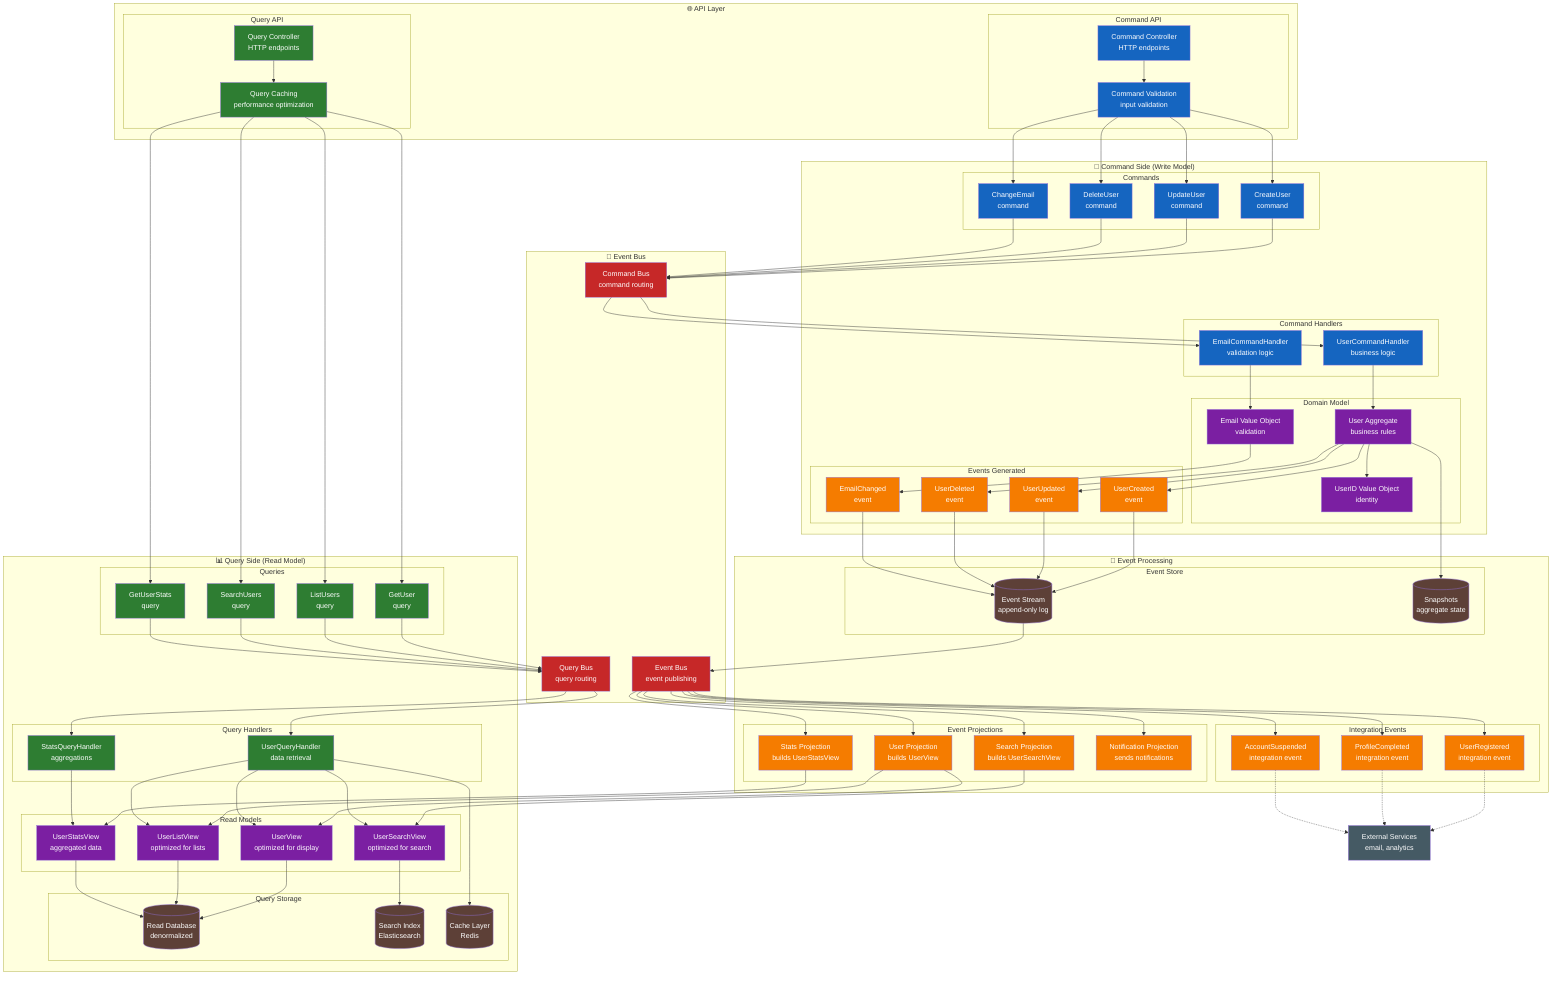 graph TB
    subgraph "📝 Command Side (Write Model)"
        subgraph "Commands"
            CREATE_USER[CreateUser<br/>command]
            UPDATE_USER[UpdateUser<br/>command] 
            DELETE_USER[DeleteUser<br/>command]
            CHANGE_EMAIL[ChangeEmail<br/>command]
        end
        
        subgraph "Command Handlers"
            USER_CMD_HANDLER[UserCommandHandler<br/>business logic]
            EMAIL_CMD_HANDLER[EmailCommandHandler<br/>validation logic]
        end
        
        subgraph "Domain Model"
            USER_AGGREGATE[User Aggregate<br/>business rules]
            EMAIL_VALUE[Email Value Object<br/>validation]
            USER_ID_VALUE[UserID Value Object<br/>identity]
        end
        
        subgraph "Events Generated"
            USER_CREATED[UserCreated<br/>event]
            USER_UPDATED[UserUpdated<br/>event]
            USER_DELETED[UserDeleted<br/>event] 
            EMAIL_CHANGED[EmailChanged<br/>event]
        end
    end
    
    subgraph "📊 Query Side (Read Model)"
        subgraph "Queries"
            GET_USER[GetUser<br/>query]
            LIST_USERS[ListUsers<br/>query]
            SEARCH_USERS[SearchUsers<br/>query]
            USER_STATS[GetUserStats<br/>query]
        end
        
        subgraph "Query Handlers"
            USER_QUERY_HANDLER[UserQueryHandler<br/>data retrieval]
            STATS_QUERY_HANDLER[StatsQueryHandler<br/>aggregations]
        end
        
        subgraph "Read Models"
            USER_VIEW[UserView<br/>optimized for display]
            USER_LIST_VIEW[UserListView<br/>optimized for lists]
            USER_SEARCH_VIEW[UserSearchView<br/>optimized for search]
            USER_STATS_VIEW[UserStatsView<br/>aggregated data]
        end
        
        subgraph "Query Storage"
            READ_DB[(Read Database<br/>denormalized)]
            SEARCH_INDEX[(Search Index<br/>Elasticsearch)]
            CACHE[(Cache Layer<br/>Redis)]
        end
    end
    
    subgraph "🔄 Event Processing"
        subgraph "Event Store"
            EVENT_STREAM[(Event Stream<br/>append-only log)]
            EVENT_SNAPSHOTS[(Snapshots<br/>aggregate state)]
        end
        
        subgraph "Event Projections"
            USER_PROJECTION[User Projection<br/>builds UserView]
            STATS_PROJECTION[Stats Projection<br/>builds UserStatsView]
            SEARCH_PROJECTION[Search Projection<br/>builds UserSearchView]
            NOTIFICATION_PROJECTION[Notification Projection<br/>sends notifications]
        end
        
        subgraph "Integration Events"
            USER_REGISTERED[UserRegistered<br/>integration event]
            PROFILE_COMPLETED[ProfileCompleted<br/>integration event]
            ACCOUNT_SUSPENDED[AccountSuspended<br/>integration event]
        end
    end
    
    subgraph "🌐 API Layer"
        subgraph "Command API"
            CMD_CONTROLLER[Command Controller<br/>HTTP endpoints]
            CMD_VALIDATION[Command Validation<br/>input validation]
        end
        
        subgraph "Query API"  
            QUERY_CONTROLLER[Query Controller<br/>HTTP endpoints]
            QUERY_CACHE[Query Caching<br/>performance optimization]
        end
    end
    
    subgraph "📡 Event Bus"
        COMMAND_BUS[Command Bus<br/>command routing]
        EVENT_BUS[Event Bus<br/>event publishing]
        QUERY_BUS[Query Bus<br/>query routing]
    end
    
    %% Command flow
    CMD_CONTROLLER --> CMD_VALIDATION
    CMD_VALIDATION --> CREATE_USER
    CMD_VALIDATION --> UPDATE_USER  
    CMD_VALIDATION --> DELETE_USER
    CMD_VALIDATION --> CHANGE_EMAIL
    
    CREATE_USER --> COMMAND_BUS
    UPDATE_USER --> COMMAND_BUS
    DELETE_USER --> COMMAND_BUS
    CHANGE_EMAIL --> COMMAND_BUS
    
    COMMAND_BUS --> USER_CMD_HANDLER
    COMMAND_BUS --> EMAIL_CMD_HANDLER
    
    USER_CMD_HANDLER --> USER_AGGREGATE
    EMAIL_CMD_HANDLER --> EMAIL_VALUE
    USER_AGGREGATE --> USER_ID_VALUE
    
    USER_AGGREGATE --> USER_CREATED
    USER_AGGREGATE --> USER_UPDATED
    USER_AGGREGATE --> USER_DELETED
    EMAIL_VALUE --> EMAIL_CHANGED
    
    %% Event persistence and publishing
    USER_CREATED --> EVENT_STREAM
    USER_UPDATED --> EVENT_STREAM
    USER_DELETED --> EVENT_STREAM
    EMAIL_CHANGED --> EVENT_STREAM
    
    EVENT_STREAM --> EVENT_BUS
    USER_AGGREGATE --> EVENT_SNAPSHOTS
    
    %% Event projections
    EVENT_BUS --> USER_PROJECTION
    EVENT_BUS --> STATS_PROJECTION
    EVENT_BUS --> SEARCH_PROJECTION
    EVENT_BUS --> NOTIFICATION_PROJECTION
    
    USER_PROJECTION --> USER_VIEW
    USER_PROJECTION --> USER_LIST_VIEW
    STATS_PROJECTION --> USER_STATS_VIEW
    SEARCH_PROJECTION --> USER_SEARCH_VIEW
    
    %% Query flow
    QUERY_CONTROLLER --> QUERY_CACHE
    QUERY_CACHE --> GET_USER
    QUERY_CACHE --> LIST_USERS
    QUERY_CACHE --> SEARCH_USERS
    QUERY_CACHE --> USER_STATS
    
    GET_USER --> QUERY_BUS
    LIST_USERS --> QUERY_BUS
    SEARCH_USERS --> QUERY_BUS
    USER_STATS --> QUERY_BUS
    
    QUERY_BUS --> USER_QUERY_HANDLER
    QUERY_BUS --> STATS_QUERY_HANDLER
    
    USER_QUERY_HANDLER --> USER_VIEW
    USER_QUERY_HANDLER --> USER_LIST_VIEW
    STATS_QUERY_HANDLER --> USER_STATS_VIEW
    USER_QUERY_HANDLER --> USER_SEARCH_VIEW
    
    %% Storage connections
    USER_VIEW --> READ_DB
    USER_LIST_VIEW --> READ_DB
    USER_STATS_VIEW --> READ_DB
    USER_SEARCH_VIEW --> SEARCH_INDEX
    USER_QUERY_HANDLER --> CACHE
    
    %% Integration events
    EVENT_BUS --> USER_REGISTERED
    EVENT_BUS --> PROFILE_COMPLETED
    EVENT_BUS --> ACCOUNT_SUSPENDED
    
    %% External service connections
    USER_REGISTERED -.-> EXTERNAL_SERVICES[External Services<br/>email, analytics]
    PROFILE_COMPLETED -.-> EXTERNAL_SERVICES
    ACCOUNT_SUSPENDED -.-> EXTERNAL_SERVICES
    
    %% Styling
    classDef command fill:#1565c0,color:#fff
    classDef query fill:#2e7d32,color:#fff  
    classDef event fill:#f57c00,color:#fff
    classDef storage fill:#5d4037,color:#fff
    classDef api fill:#7b1fa2,color:#fff
    classDef bus fill:#c62828,color:#fff
    classDef external fill:#455a64,color:#fff
    
    class CREATE_USER,UPDATE_USER,DELETE_USER,CHANGE_EMAIL,USER_CMD_HANDLER,EMAIL_CMD_HANDLER,CMD_CONTROLLER,CMD_VALIDATION command
    class GET_USER,LIST_USERS,SEARCH_USERS,USER_STATS,USER_QUERY_HANDLER,STATS_QUERY_HANDLER,QUERY_CONTROLLER,QUERY_CACHE query
    class USER_CREATED,USER_UPDATED,USER_DELETED,EMAIL_CHANGED,USER_PROJECTION,STATS_PROJECTION,SEARCH_PROJECTION,NOTIFICATION_PROJECTION,USER_REGISTERED,PROFILE_COMPLETED,ACCOUNT_SUSPENDED event
    class EVENT_STREAM,EVENT_SNAPSHOTS,READ_DB,SEARCH_INDEX,CACHE storage
    class USER_AGGREGATE,EMAIL_VALUE,USER_ID_VALUE,USER_VIEW,USER_LIST_VIEW,USER_SEARCH_VIEW,USER_STATS_VIEW api
    class COMMAND_BUS,EVENT_BUS,QUERY_BUS bus
    class EXTERNAL_SERVICES external